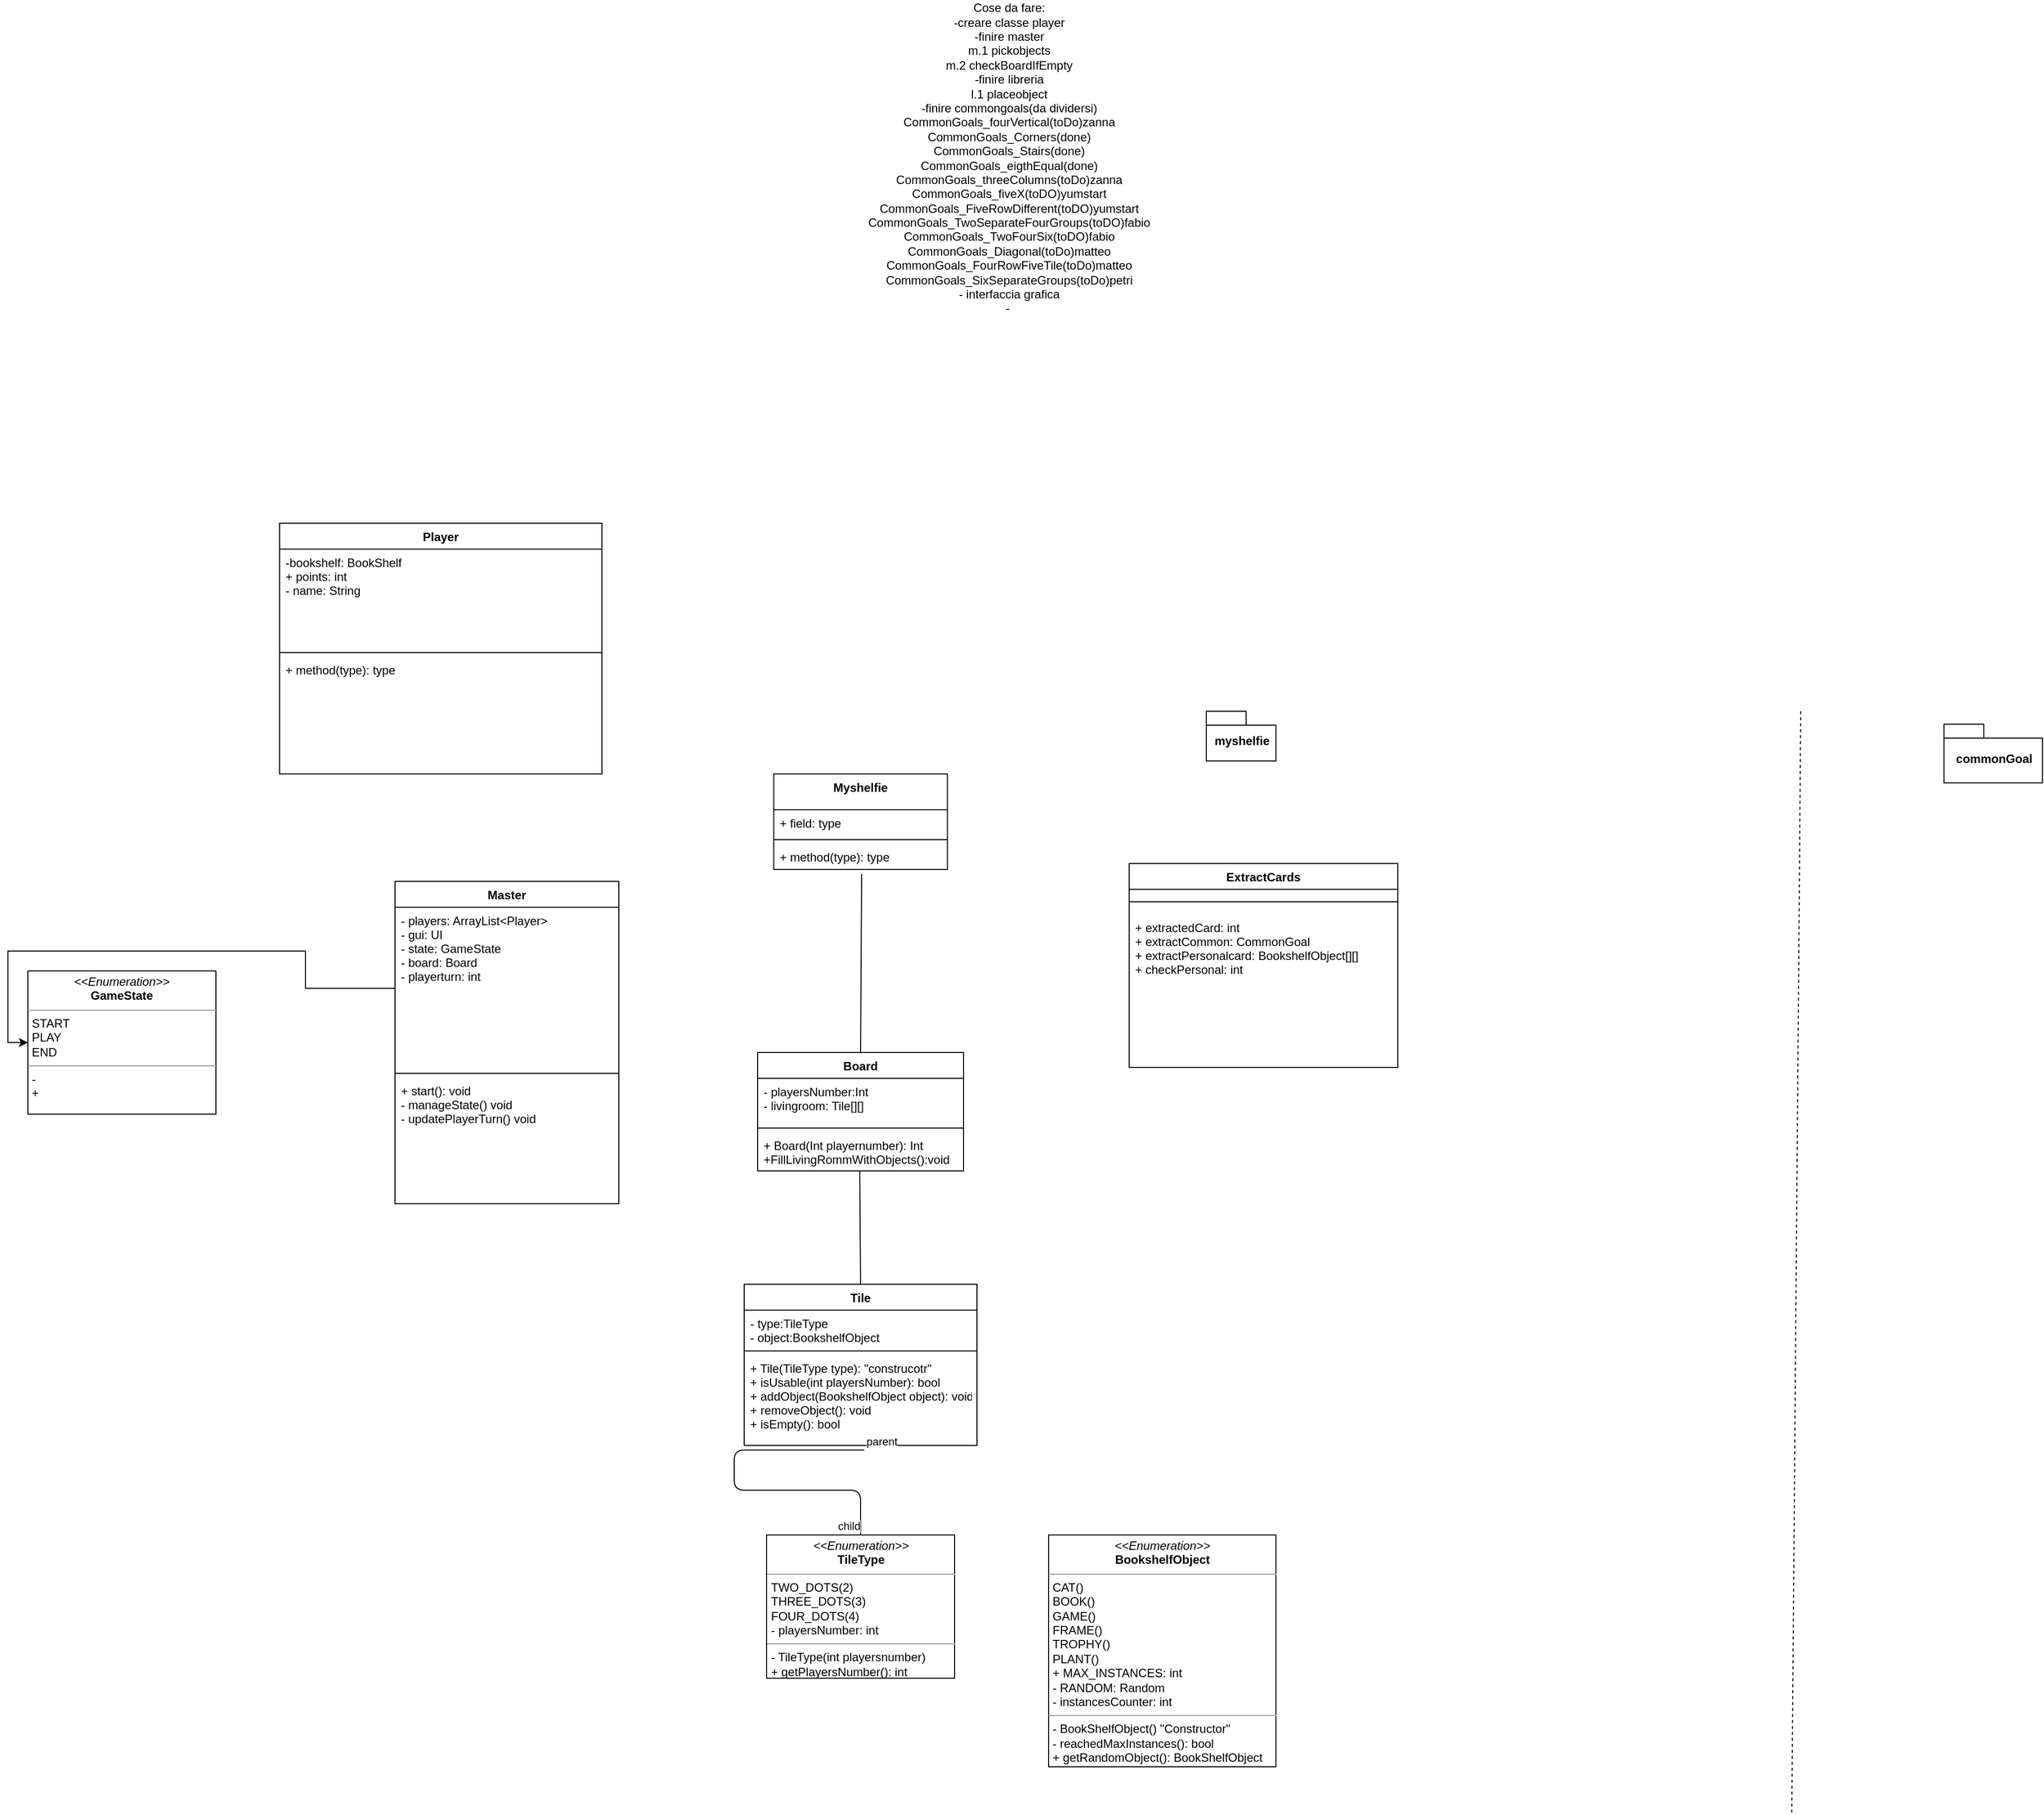 <mxfile version="13.9.9" type="device"><diagram id="C5RBs43oDa-KdzZeNtuy" name="Page-1"><mxGraphModel dx="7547" dy="4649" grid="1" gridSize="9" guides="1" tooltips="1" connect="1" arrows="1" fold="1" page="1" pageScale="1" pageWidth="827" pageHeight="1169" math="0" shadow="0"><root><mxCell id="WIyWlLk6GJQsqaUBKTNV-0"/><mxCell id="WIyWlLk6GJQsqaUBKTNV-1" parent="WIyWlLk6GJQsqaUBKTNV-0"/><mxCell id="JU4xGYfXNEWvJG5P1HQi-7" value="Tile" style="swimlane;fontStyle=1;align=center;verticalAlign=top;childLayout=stackLayout;horizontal=1;startSize=26;horizontalStack=0;resizeParent=1;resizeParentMax=0;resizeLast=0;collapsible=1;marginBottom=0;fontSize=12;" parent="WIyWlLk6GJQsqaUBKTNV-1" vertex="1"><mxGeometry x="54" y="666" width="234" height="162" as="geometry"/></mxCell><mxCell id="JU4xGYfXNEWvJG5P1HQi-8" value="- type:TileType&#10;- object:BookshelfObject" style="text;strokeColor=none;fillColor=none;align=left;verticalAlign=top;spacingLeft=4;spacingRight=4;overflow=hidden;rotatable=0;points=[[0,0.5],[1,0.5]];portConstraint=eastwest;" parent="JU4xGYfXNEWvJG5P1HQi-7" vertex="1"><mxGeometry y="26" width="234" height="37" as="geometry"/></mxCell><mxCell id="JU4xGYfXNEWvJG5P1HQi-9" value="" style="line;strokeWidth=1;fillColor=none;align=left;verticalAlign=middle;spacingTop=-1;spacingLeft=3;spacingRight=3;rotatable=0;labelPosition=right;points=[];portConstraint=eastwest;" parent="JU4xGYfXNEWvJG5P1HQi-7" vertex="1"><mxGeometry y="63" width="234" height="8" as="geometry"/></mxCell><mxCell id="JU4xGYfXNEWvJG5P1HQi-10" value="+ Tile(TileType type): &quot;construcotr&quot;&#10;+ isUsable(int playersNumber): bool&#10;+ addObject(BookshelfObject object): void&#10;+ removeObject(): void&#10;+ isEmpty(): bool" style="text;strokeColor=none;fillColor=none;align=left;verticalAlign=top;spacingLeft=4;spacingRight=4;overflow=hidden;rotatable=0;points=[[0,0.5],[1,0.5]];portConstraint=eastwest;" parent="JU4xGYfXNEWvJG5P1HQi-7" vertex="1"><mxGeometry y="71" width="234" height="91" as="geometry"/></mxCell><mxCell id="JU4xGYfXNEWvJG5P1HQi-11" value="Board" style="swimlane;fontStyle=1;align=center;verticalAlign=top;childLayout=stackLayout;horizontal=1;startSize=26;horizontalStack=0;resizeParent=1;resizeParentMax=0;resizeLast=0;collapsible=1;marginBottom=0;fontSize=12;" parent="WIyWlLk6GJQsqaUBKTNV-1" vertex="1"><mxGeometry x="67.5" y="433" width="207" height="119" as="geometry"/></mxCell><mxCell id="JU4xGYfXNEWvJG5P1HQi-12" value="- playersNumber:Int&#10;- livingroom: Tile[][]" style="text;strokeColor=none;fillColor=none;align=left;verticalAlign=top;spacingLeft=4;spacingRight=4;overflow=hidden;rotatable=0;points=[[0,0.5],[1,0.5]];portConstraint=eastwest;" parent="JU4xGYfXNEWvJG5P1HQi-11" vertex="1"><mxGeometry y="26" width="207" height="46" as="geometry"/></mxCell><mxCell id="JU4xGYfXNEWvJG5P1HQi-13" value="" style="line;strokeWidth=1;fillColor=none;align=left;verticalAlign=middle;spacingTop=-1;spacingLeft=3;spacingRight=3;rotatable=0;labelPosition=right;points=[];portConstraint=eastwest;" parent="JU4xGYfXNEWvJG5P1HQi-11" vertex="1"><mxGeometry y="72" width="207" height="8" as="geometry"/></mxCell><mxCell id="JU4xGYfXNEWvJG5P1HQi-14" value="+ Board(Int playernumber): Int&#10;+FillLivingRommWithObjects():void" style="text;strokeColor=none;fillColor=none;align=left;verticalAlign=top;spacingLeft=4;spacingRight=4;overflow=hidden;rotatable=0;points=[[0,0.5],[1,0.5]];portConstraint=eastwest;" parent="JU4xGYfXNEWvJG5P1HQi-11" vertex="1"><mxGeometry y="80" width="207" height="39" as="geometry"/></mxCell><mxCell id="JU4xGYfXNEWvJG5P1HQi-15" value="Myshelfie" style="swimlane;fontStyle=1;align=center;verticalAlign=top;childLayout=stackLayout;horizontal=1;startSize=36;horizontalStack=0;resizeParent=1;resizeParentMax=0;resizeLast=0;collapsible=1;marginBottom=0;fontSize=12;" parent="WIyWlLk6GJQsqaUBKTNV-1" vertex="1"><mxGeometry x="83.75" y="153" width="174.5" height="96" as="geometry"/></mxCell><mxCell id="JU4xGYfXNEWvJG5P1HQi-16" value="+ field: type" style="text;strokeColor=none;fillColor=none;align=left;verticalAlign=top;spacingLeft=4;spacingRight=4;overflow=hidden;rotatable=0;points=[[0,0.5],[1,0.5]];portConstraint=eastwest;" parent="JU4xGYfXNEWvJG5P1HQi-15" vertex="1"><mxGeometry y="36" width="174.5" height="26" as="geometry"/></mxCell><mxCell id="JU4xGYfXNEWvJG5P1HQi-17" value="" style="line;strokeWidth=1;fillColor=none;align=left;verticalAlign=middle;spacingTop=-1;spacingLeft=3;spacingRight=3;rotatable=0;labelPosition=right;points=[];portConstraint=eastwest;" parent="JU4xGYfXNEWvJG5P1HQi-15" vertex="1"><mxGeometry y="62" width="174.5" height="8" as="geometry"/></mxCell><mxCell id="JU4xGYfXNEWvJG5P1HQi-18" value="+ method(type): type" style="text;strokeColor=none;fillColor=none;align=left;verticalAlign=top;spacingLeft=4;spacingRight=4;overflow=hidden;rotatable=0;points=[[0,0.5],[1,0.5]];portConstraint=eastwest;" parent="JU4xGYfXNEWvJG5P1HQi-15" vertex="1"><mxGeometry y="70" width="174.5" height="26" as="geometry"/></mxCell><mxCell id="JU4xGYfXNEWvJG5P1HQi-19" value="&lt;p style=&quot;margin: 0px ; margin-top: 4px ; text-align: center&quot;&gt;&lt;i&gt;&amp;lt;&amp;lt;Enumeration&amp;gt;&amp;gt;&lt;/i&gt;&lt;br&gt;&lt;b&gt;BookshelfObject&lt;/b&gt;&lt;/p&gt;&lt;hr size=&quot;1&quot;&gt;&lt;p style=&quot;margin: 0px ; margin-left: 4px&quot;&gt;CAT()&lt;/p&gt;&lt;p style=&quot;margin: 0px ; margin-left: 4px&quot;&gt;BOOK()&lt;/p&gt;&lt;p style=&quot;margin: 0px ; margin-left: 4px&quot;&gt;GAME()&lt;/p&gt;&lt;p style=&quot;margin: 0px ; margin-left: 4px&quot;&gt;FRAME()&lt;/p&gt;&lt;p style=&quot;margin: 0px ; margin-left: 4px&quot;&gt;TROPHY()&lt;/p&gt;&lt;p style=&quot;margin: 0px ; margin-left: 4px&quot;&gt;PLANT()&lt;/p&gt;&lt;p style=&quot;margin: 0px ; margin-left: 4px&quot;&gt;+ MAX_INSTANCES: int&lt;/p&gt;&lt;p style=&quot;margin: 0px ; margin-left: 4px&quot;&gt;- RANDOM: Random&lt;/p&gt;&lt;p style=&quot;margin: 0px ; margin-left: 4px&quot;&gt;- instancesCounter: int&amp;nbsp;&lt;/p&gt;&lt;hr size=&quot;1&quot;&gt;&lt;p style=&quot;margin: 0px ; margin-left: 4px&quot;&gt;- BookShelfObject() &quot;Constructor&quot;&lt;br&gt;- reachedMaxInstances(): bool&lt;/p&gt;&lt;p style=&quot;margin: 0px ; margin-left: 4px&quot;&gt;+ getRandomObject(): BookShelfObject&lt;/p&gt;" style="verticalAlign=top;align=left;overflow=fill;fontSize=12;fontFamily=Helvetica;html=1;" parent="WIyWlLk6GJQsqaUBKTNV-1" vertex="1"><mxGeometry x="360" y="918" width="228.5" height="233" as="geometry"/></mxCell><mxCell id="JU4xGYfXNEWvJG5P1HQi-20" value="&lt;p style=&quot;margin: 0px ; margin-top: 4px ; text-align: center&quot;&gt;&lt;i&gt;&amp;lt;&amp;lt;Enumeration&amp;gt;&amp;gt;&lt;/i&gt;&lt;br&gt;&lt;b&gt;TileType&lt;/b&gt;&lt;/p&gt;&lt;hr size=&quot;1&quot;&gt;&lt;p style=&quot;margin: 0px ; margin-left: 4px&quot;&gt;TWO_DOTS(2)&lt;/p&gt;&lt;p style=&quot;margin: 0px ; margin-left: 4px&quot;&gt;THREE_DOTS(3)&lt;/p&gt;&lt;p style=&quot;margin: 0px ; margin-left: 4px&quot;&gt;FOUR_DOTS(4)&lt;br&gt;- playersNumber: int&lt;/p&gt;&lt;hr size=&quot;1&quot;&gt;&lt;p style=&quot;margin: 0px ; margin-left: 4px&quot;&gt;- TileType(int playersnumber)&lt;br&gt;+ getPlayersNumber(): int&lt;/p&gt;" style="verticalAlign=top;align=left;overflow=fill;fontSize=12;fontFamily=Helvetica;html=1;" parent="WIyWlLk6GJQsqaUBKTNV-1" vertex="1"><mxGeometry x="76.5" y="918" width="189" height="144" as="geometry"/></mxCell><mxCell id="JU4xGYfXNEWvJG5P1HQi-21" value="myshelfie" style="shape=folder;fontStyle=1;spacingTop=10;tabWidth=40;tabHeight=14;tabPosition=left;html=1;fontSize=12;" parent="WIyWlLk6GJQsqaUBKTNV-1" vertex="1"><mxGeometry x="518.5" y="90" width="70" height="50" as="geometry"/></mxCell><mxCell id="JU4xGYfXNEWvJG5P1HQi-24" value="" style="endArrow=none;html=1;fontSize=12;exitX=0.5;exitY=0;exitDx=0;exitDy=0;entryX=0.496;entryY=1.007;entryDx=0;entryDy=0;entryPerimeter=0;" parent="WIyWlLk6GJQsqaUBKTNV-1" source="JU4xGYfXNEWvJG5P1HQi-7" target="JU4xGYfXNEWvJG5P1HQi-14" edge="1"><mxGeometry width="50" height="50" relative="1" as="geometry"><mxPoint x="495" y="626" as="sourcePoint"/><mxPoint x="545" y="576" as="targetPoint"/></mxGeometry></mxCell><mxCell id="JU4xGYfXNEWvJG5P1HQi-25" value="" style="endArrow=none;html=1;fontSize=12;exitX=0.5;exitY=0;exitDx=0;exitDy=0;entryX=0.506;entryY=1.179;entryDx=0;entryDy=0;entryPerimeter=0;" parent="WIyWlLk6GJQsqaUBKTNV-1" source="JU4xGYfXNEWvJG5P1HQi-11" target="JU4xGYfXNEWvJG5P1HQi-18" edge="1"><mxGeometry width="50" height="50" relative="1" as="geometry"><mxPoint x="459" y="329" as="sourcePoint"/><mxPoint x="509" y="279" as="targetPoint"/></mxGeometry></mxCell><mxCell id="JU4xGYfXNEWvJG5P1HQi-26" value="" style="endArrow=none;dashed=1;html=1;fontSize=12;" parent="WIyWlLk6GJQsqaUBKTNV-1" edge="1"><mxGeometry width="50" height="50" relative="1" as="geometry"><mxPoint x="1107" y="1197" as="sourcePoint"/><mxPoint x="1116" y="90" as="targetPoint"/></mxGeometry></mxCell><mxCell id="LojIcfqqVX-v-vbDL_AW-4" value="ExtractCards" style="swimlane;fontStyle=1;align=center;verticalAlign=top;childLayout=stackLayout;horizontal=1;startSize=26;horizontalStack=0;resizeParent=1;resizeParentMax=0;resizeLast=0;collapsible=1;marginBottom=0;" vertex="1" parent="WIyWlLk6GJQsqaUBKTNV-1"><mxGeometry x="441" y="243" width="270" height="205" as="geometry"/></mxCell><mxCell id="LojIcfqqVX-v-vbDL_AW-6" value="" style="line;strokeWidth=1;fillColor=none;align=left;verticalAlign=middle;spacingTop=-1;spacingLeft=3;spacingRight=3;rotatable=0;labelPosition=right;points=[];portConstraint=eastwest;" vertex="1" parent="LojIcfqqVX-v-vbDL_AW-4"><mxGeometry y="26" width="270" height="25" as="geometry"/></mxCell><mxCell id="LojIcfqqVX-v-vbDL_AW-7" value="+ extractedCard: int&#10;+ extractCommon: CommonGoal&#10;+ extractPersonalcard: BookshelfObject[][]&#10;+ checkPersonal: int" style="text;strokeColor=none;fillColor=none;align=left;verticalAlign=top;spacingLeft=4;spacingRight=4;overflow=hidden;rotatable=0;points=[[0,0.5],[1,0.5]];portConstraint=eastwest;" vertex="1" parent="LojIcfqqVX-v-vbDL_AW-4"><mxGeometry y="51" width="270" height="154" as="geometry"/></mxCell><mxCell id="LojIcfqqVX-v-vbDL_AW-8" value="commonGoal" style="shape=folder;fontStyle=1;spacingTop=10;tabWidth=40;tabHeight=14;tabPosition=left;html=1;" vertex="1" parent="WIyWlLk6GJQsqaUBKTNV-1"><mxGeometry x="1260" y="103" width="99" height="59" as="geometry"/></mxCell><mxCell id="LojIcfqqVX-v-vbDL_AW-9" value="Player" style="swimlane;fontStyle=1;align=center;verticalAlign=top;childLayout=stackLayout;horizontal=1;startSize=26;horizontalStack=0;resizeParent=1;resizeParentMax=0;resizeLast=0;collapsible=1;marginBottom=0;" vertex="1" parent="WIyWlLk6GJQsqaUBKTNV-1"><mxGeometry x="-413" y="-99" width="324" height="252" as="geometry"/></mxCell><mxCell id="LojIcfqqVX-v-vbDL_AW-10" value="-bookshelf: BookShelf&#10;+ points: int&#10;- name: String&#10;&#10;" style="text;strokeColor=none;fillColor=none;align=left;verticalAlign=top;spacingLeft=4;spacingRight=4;overflow=hidden;rotatable=0;points=[[0,0.5],[1,0.5]];portConstraint=eastwest;" vertex="1" parent="LojIcfqqVX-v-vbDL_AW-9"><mxGeometry y="26" width="324" height="100" as="geometry"/></mxCell><mxCell id="LojIcfqqVX-v-vbDL_AW-11" value="" style="line;strokeWidth=1;fillColor=none;align=left;verticalAlign=middle;spacingTop=-1;spacingLeft=3;spacingRight=3;rotatable=0;labelPosition=right;points=[];portConstraint=eastwest;" vertex="1" parent="LojIcfqqVX-v-vbDL_AW-9"><mxGeometry y="126" width="324" height="8" as="geometry"/></mxCell><mxCell id="LojIcfqqVX-v-vbDL_AW-12" value="+ method(type): type" style="text;strokeColor=none;fillColor=none;align=left;verticalAlign=top;spacingLeft=4;spacingRight=4;overflow=hidden;rotatable=0;points=[[0,0.5],[1,0.5]];portConstraint=eastwest;" vertex="1" parent="LojIcfqqVX-v-vbDL_AW-9"><mxGeometry y="134" width="324" height="118" as="geometry"/></mxCell><mxCell id="LojIcfqqVX-v-vbDL_AW-13" value="Master" style="swimlane;fontStyle=1;align=center;verticalAlign=top;childLayout=stackLayout;horizontal=1;startSize=26;horizontalStack=0;resizeParent=1;resizeParentMax=0;resizeLast=0;collapsible=1;marginBottom=0;" vertex="1" parent="WIyWlLk6GJQsqaUBKTNV-1"><mxGeometry x="-297" y="261" width="225" height="324" as="geometry"/></mxCell><mxCell id="LojIcfqqVX-v-vbDL_AW-14" value="- players: ArrayList&lt;Player&gt;&#10;- gui: UI&#10;- state: GameState&#10;- board: Board&#10;- playerturn: int&#10;" style="text;strokeColor=none;fillColor=none;align=left;verticalAlign=top;spacingLeft=4;spacingRight=4;overflow=hidden;rotatable=0;points=[[0,0.5],[1,0.5]];portConstraint=eastwest;" vertex="1" parent="LojIcfqqVX-v-vbDL_AW-13"><mxGeometry y="26" width="225" height="163" as="geometry"/></mxCell><mxCell id="LojIcfqqVX-v-vbDL_AW-15" value="" style="line;strokeWidth=1;fillColor=none;align=left;verticalAlign=middle;spacingTop=-1;spacingLeft=3;spacingRight=3;rotatable=0;labelPosition=right;points=[];portConstraint=eastwest;" vertex="1" parent="LojIcfqqVX-v-vbDL_AW-13"><mxGeometry y="189" width="225" height="8" as="geometry"/></mxCell><mxCell id="LojIcfqqVX-v-vbDL_AW-16" value="+ start(): void&#10;- manageState() void&#10;- updatePlayerTurn() void" style="text;strokeColor=none;fillColor=none;align=left;verticalAlign=top;spacingLeft=4;spacingRight=4;overflow=hidden;rotatable=0;points=[[0,0.5],[1,0.5]];portConstraint=eastwest;" vertex="1" parent="LojIcfqqVX-v-vbDL_AW-13"><mxGeometry y="197" width="225" height="127" as="geometry"/></mxCell><mxCell id="LojIcfqqVX-v-vbDL_AW-18" value="&lt;p style=&quot;margin: 0px ; margin-top: 4px ; text-align: center&quot;&gt;&lt;i&gt;&amp;lt;&amp;lt;Enumeration&amp;gt;&amp;gt;&lt;/i&gt;&lt;br&gt;&lt;b&gt;GameState&lt;/b&gt;&lt;/p&gt;&lt;hr size=&quot;1&quot;&gt;&lt;p style=&quot;margin: 0px ; margin-left: 4px&quot;&gt;START&lt;/p&gt;&lt;p style=&quot;margin: 0px ; margin-left: 4px&quot;&gt;PLAY&lt;/p&gt;&lt;p style=&quot;margin: 0px ; margin-left: 4px&quot;&gt;END&lt;/p&gt;&lt;hr size=&quot;1&quot;&gt;&lt;p style=&quot;margin: 0px ; margin-left: 4px&quot;&gt;-&amp;nbsp;&lt;br&gt;&lt;/p&gt;&lt;p style=&quot;margin: 0px ; margin-left: 4px&quot;&gt;+&lt;/p&gt;" style="verticalAlign=top;align=left;overflow=fill;fontSize=12;fontFamily=Helvetica;html=1;" vertex="1" parent="WIyWlLk6GJQsqaUBKTNV-1"><mxGeometry x="-666" y="351" width="189" height="144" as="geometry"/></mxCell><mxCell id="LojIcfqqVX-v-vbDL_AW-19" style="edgeStyle=orthogonalEdgeStyle;rounded=0;orthogonalLoop=1;jettySize=auto;html=1;entryX=0;entryY=0.5;entryDx=0;entryDy=0;" edge="1" parent="WIyWlLk6GJQsqaUBKTNV-1" source="LojIcfqqVX-v-vbDL_AW-14" target="LojIcfqqVX-v-vbDL_AW-18"><mxGeometry relative="1" as="geometry"/></mxCell><mxCell id="LojIcfqqVX-v-vbDL_AW-27" value="" style="endArrow=none;html=1;edgeStyle=orthogonalEdgeStyle;entryX=0.5;entryY=0;entryDx=0;entryDy=0;exitX=0.516;exitY=1.051;exitDx=0;exitDy=0;exitPerimeter=0;" edge="1" parent="WIyWlLk6GJQsqaUBKTNV-1" source="JU4xGYfXNEWvJG5P1HQi-10" target="JU4xGYfXNEWvJG5P1HQi-20"><mxGeometry relative="1" as="geometry"><mxPoint x="162" y="792" as="sourcePoint"/><mxPoint x="322" y="792" as="targetPoint"/></mxGeometry></mxCell><mxCell id="LojIcfqqVX-v-vbDL_AW-28" value="parent" style="edgeLabel;resizable=0;html=1;align=left;verticalAlign=bottom;" connectable="0" vertex="1" parent="LojIcfqqVX-v-vbDL_AW-27"><mxGeometry x="-1" relative="1" as="geometry"/></mxCell><mxCell id="LojIcfqqVX-v-vbDL_AW-29" value="child" style="edgeLabel;resizable=0;html=1;align=right;verticalAlign=bottom;" connectable="0" vertex="1" parent="LojIcfqqVX-v-vbDL_AW-27"><mxGeometry x="1" relative="1" as="geometry"/></mxCell><mxCell id="LojIcfqqVX-v-vbDL_AW-30" value="Cose da fare:&lt;br&gt;-creare classe player&lt;br&gt;-finire master&lt;br&gt;m.1 pickobjects&lt;br&gt;m.2 checkBoardIfEmpty&lt;br&gt;-finire libreria&lt;br&gt;l.1 placeobject&lt;br&gt;-finire commongoals(da dividersi)&lt;br&gt;CommonGoals_fourVertical(toDo)zanna&lt;br&gt;CommonGoals_Corners(done)&lt;br&gt;CommonGoals_Stairs(done)&lt;br&gt;CommonGoals_eigthEqual(done)&lt;br&gt;CommonGoals_threeColumns(toDo)zanna&lt;br&gt;CommonGoals_fiveX(toDO)yumstart&lt;br&gt;CommonGoals_FiveRowDifferent(toDO)yumstart&lt;br&gt;CommonGoals_TwoSeparateFourGroups(toDO)fabio&lt;br&gt;CommonGoals_TwoFourSix(toDO)fabio&lt;br&gt;CommonGoals_Diagonal(toDo)matteo&lt;br&gt;CommonGoals_FourRowFiveTile(toDo)matteo&lt;br&gt;CommonGoals_SixSeparateGroups(toDo)petri&lt;br&gt;- interfaccia grafica&lt;br&gt;-&amp;nbsp;" style="text;html=1;align=center;verticalAlign=middle;resizable=0;points=[];autosize=1;" vertex="1" parent="WIyWlLk6GJQsqaUBKTNV-1"><mxGeometry x="171" y="-624" width="297" height="315" as="geometry"/></mxCell></root></mxGraphModel></diagram></mxfile>